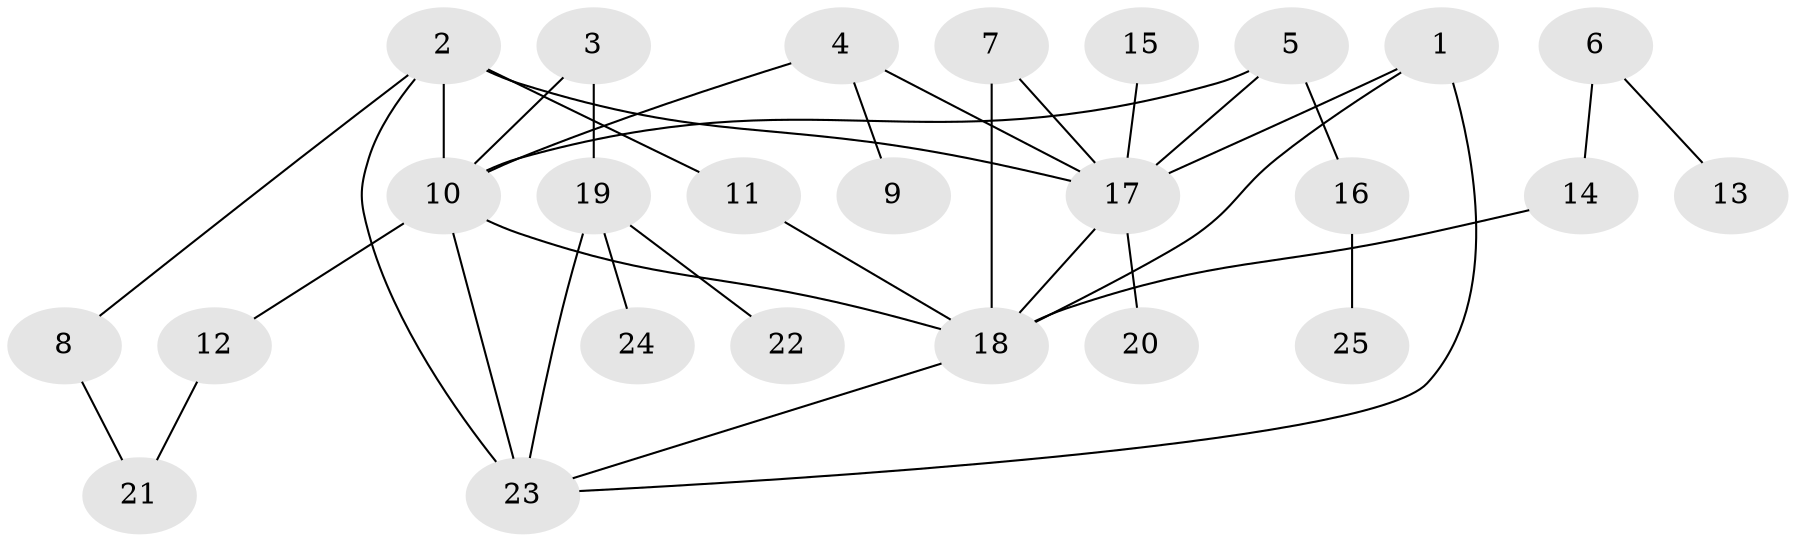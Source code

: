 // original degree distribution, {3: 0.14285714285714285, 10: 0.02040816326530612, 9: 0.02040816326530612, 4: 0.061224489795918366, 6: 0.061224489795918366, 7: 0.02040816326530612, 2: 0.16326530612244897, 1: 0.5102040816326531}
// Generated by graph-tools (version 1.1) at 2025/37/03/04/25 23:37:50]
// undirected, 25 vertices, 35 edges
graph export_dot {
  node [color=gray90,style=filled];
  1;
  2;
  3;
  4;
  5;
  6;
  7;
  8;
  9;
  10;
  11;
  12;
  13;
  14;
  15;
  16;
  17;
  18;
  19;
  20;
  21;
  22;
  23;
  24;
  25;
  1 -- 17 [weight=1.0];
  1 -- 18 [weight=1.0];
  1 -- 23 [weight=1.0];
  2 -- 8 [weight=1.0];
  2 -- 10 [weight=1.0];
  2 -- 11 [weight=1.0];
  2 -- 17 [weight=1.0];
  2 -- 23 [weight=1.0];
  3 -- 10 [weight=1.0];
  3 -- 19 [weight=1.0];
  4 -- 9 [weight=1.0];
  4 -- 10 [weight=1.0];
  4 -- 17 [weight=1.0];
  5 -- 10 [weight=1.0];
  5 -- 16 [weight=1.0];
  5 -- 17 [weight=1.0];
  6 -- 13 [weight=1.0];
  6 -- 14 [weight=1.0];
  7 -- 17 [weight=1.0];
  7 -- 18 [weight=1.0];
  8 -- 21 [weight=1.0];
  10 -- 12 [weight=1.0];
  10 -- 18 [weight=1.0];
  10 -- 23 [weight=1.0];
  11 -- 18 [weight=1.0];
  12 -- 21 [weight=1.0];
  14 -- 18 [weight=1.0];
  15 -- 17 [weight=1.0];
  16 -- 25 [weight=1.0];
  17 -- 18 [weight=1.0];
  17 -- 20 [weight=1.0];
  18 -- 23 [weight=1.0];
  19 -- 22 [weight=1.0];
  19 -- 23 [weight=1.0];
  19 -- 24 [weight=1.0];
}
